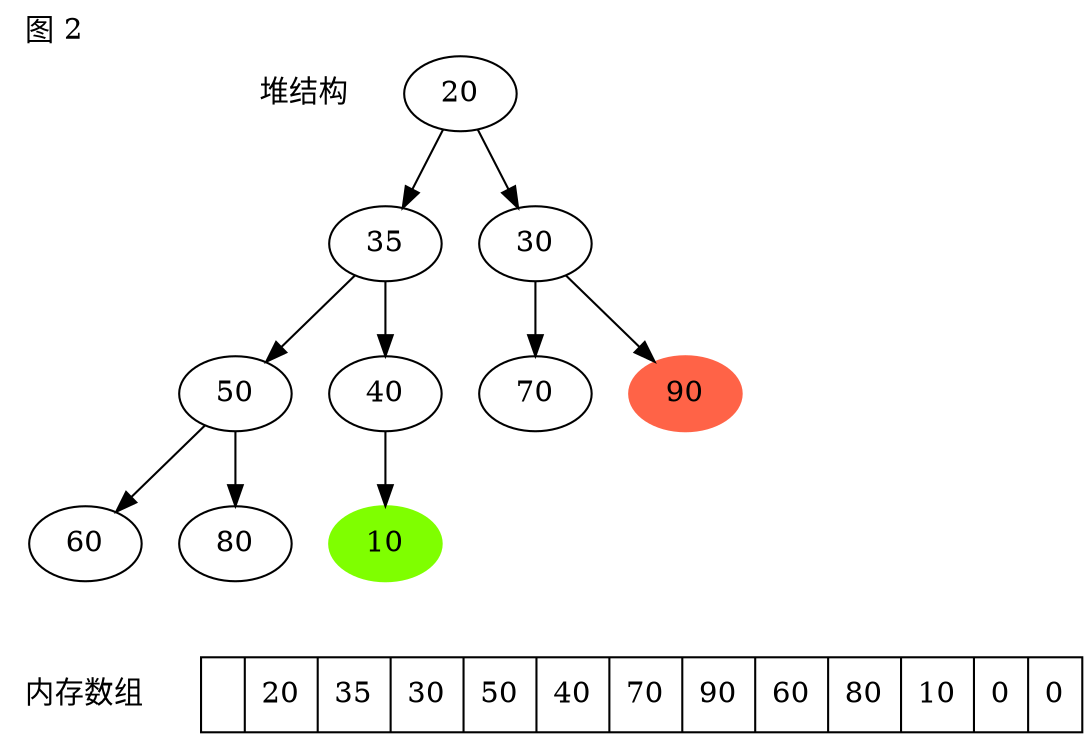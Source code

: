 digraph g{
label="图 2";
labeljust=l;
labelloc=t;

{
l1[label="堆结构",shape="plaintext"];
n0[label=20];
n1[label=35];
n2[label=30];
n3[label=50];
n4[label=40];
n5[label=70];
n6[label=90,style = filled,color="tomato"];
n7[label=60];
n8[label=80];
n9[label=10,style = filled,color="chartreuse"];
n0->{n1,n2};
n1->{n3,n4};
n2->{n5,n6};
n3->{n7,n8};
n4->n9;
//n0->n9[style="dotted",constraint=false];
}

{
rank="sink";
l2[label="内存数组",shape="plaintext"];
arr[label="| 20 | 35 | 30 | 50 | 40 | 70 | 90 | 60 | 80 | 10 | 0 | 0 ", shape="record"];
}

}

